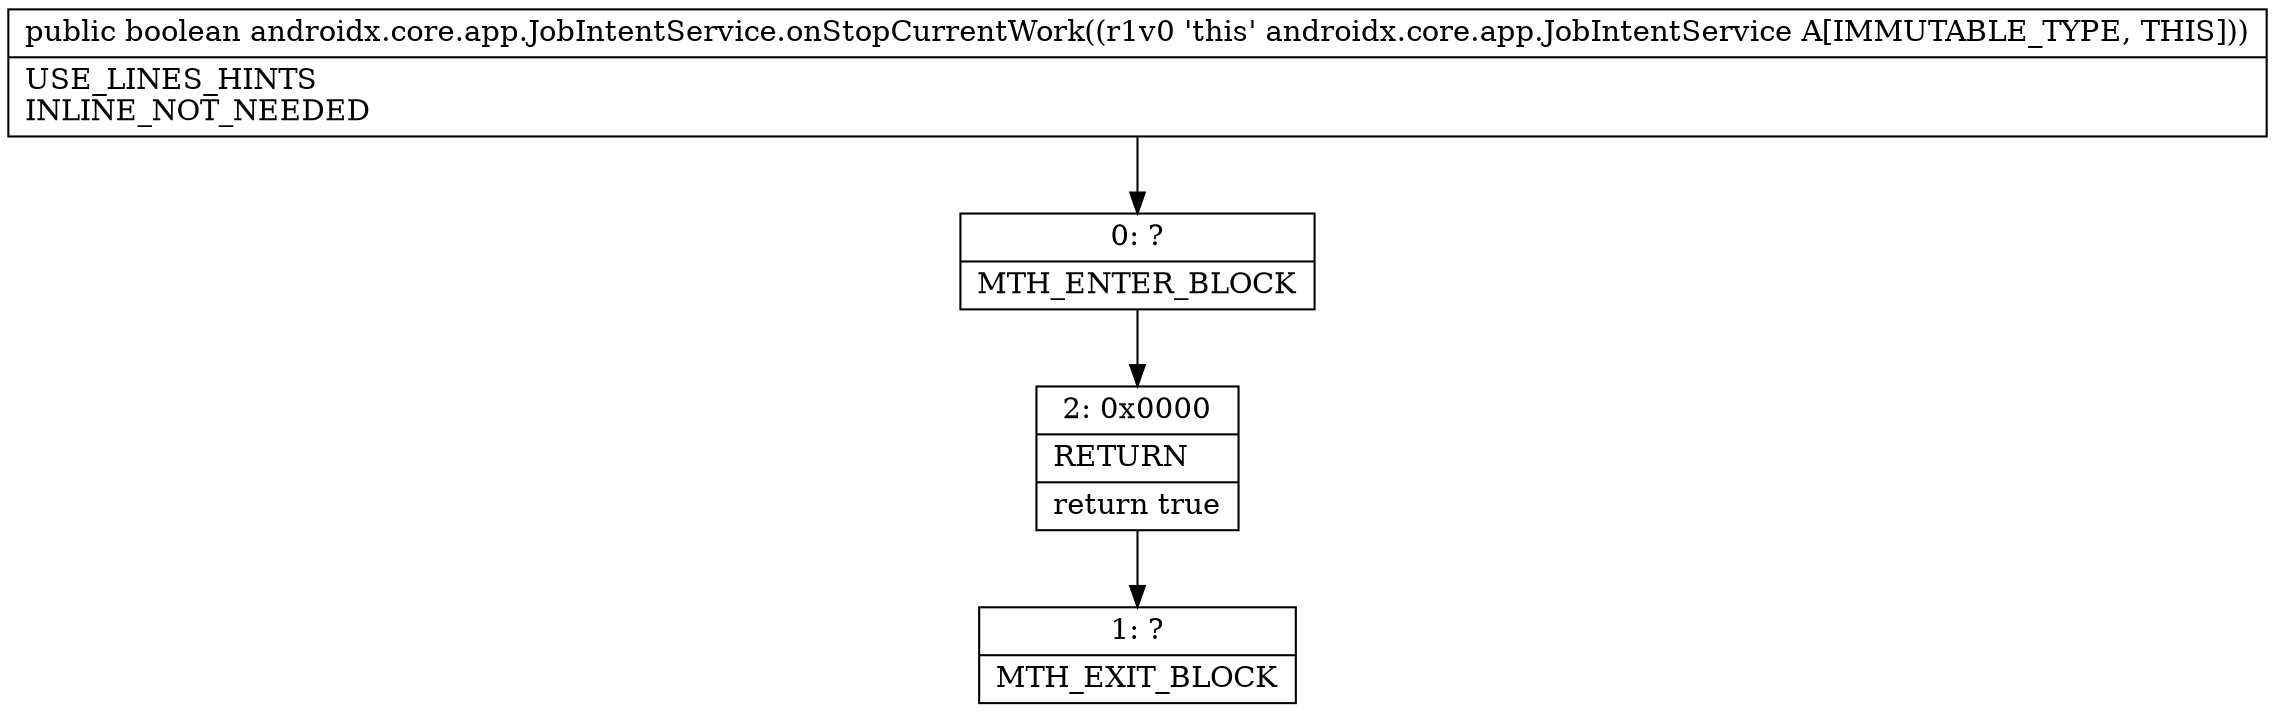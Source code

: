 digraph "CFG forandroidx.core.app.JobIntentService.onStopCurrentWork()Z" {
Node_0 [shape=record,label="{0\:\ ?|MTH_ENTER_BLOCK\l}"];
Node_2 [shape=record,label="{2\:\ 0x0000|RETURN\l|return true\l}"];
Node_1 [shape=record,label="{1\:\ ?|MTH_EXIT_BLOCK\l}"];
MethodNode[shape=record,label="{public boolean androidx.core.app.JobIntentService.onStopCurrentWork((r1v0 'this' androidx.core.app.JobIntentService A[IMMUTABLE_TYPE, THIS]))  | USE_LINES_HINTS\lINLINE_NOT_NEEDED\l}"];
MethodNode -> Node_0;Node_0 -> Node_2;
Node_2 -> Node_1;
}

